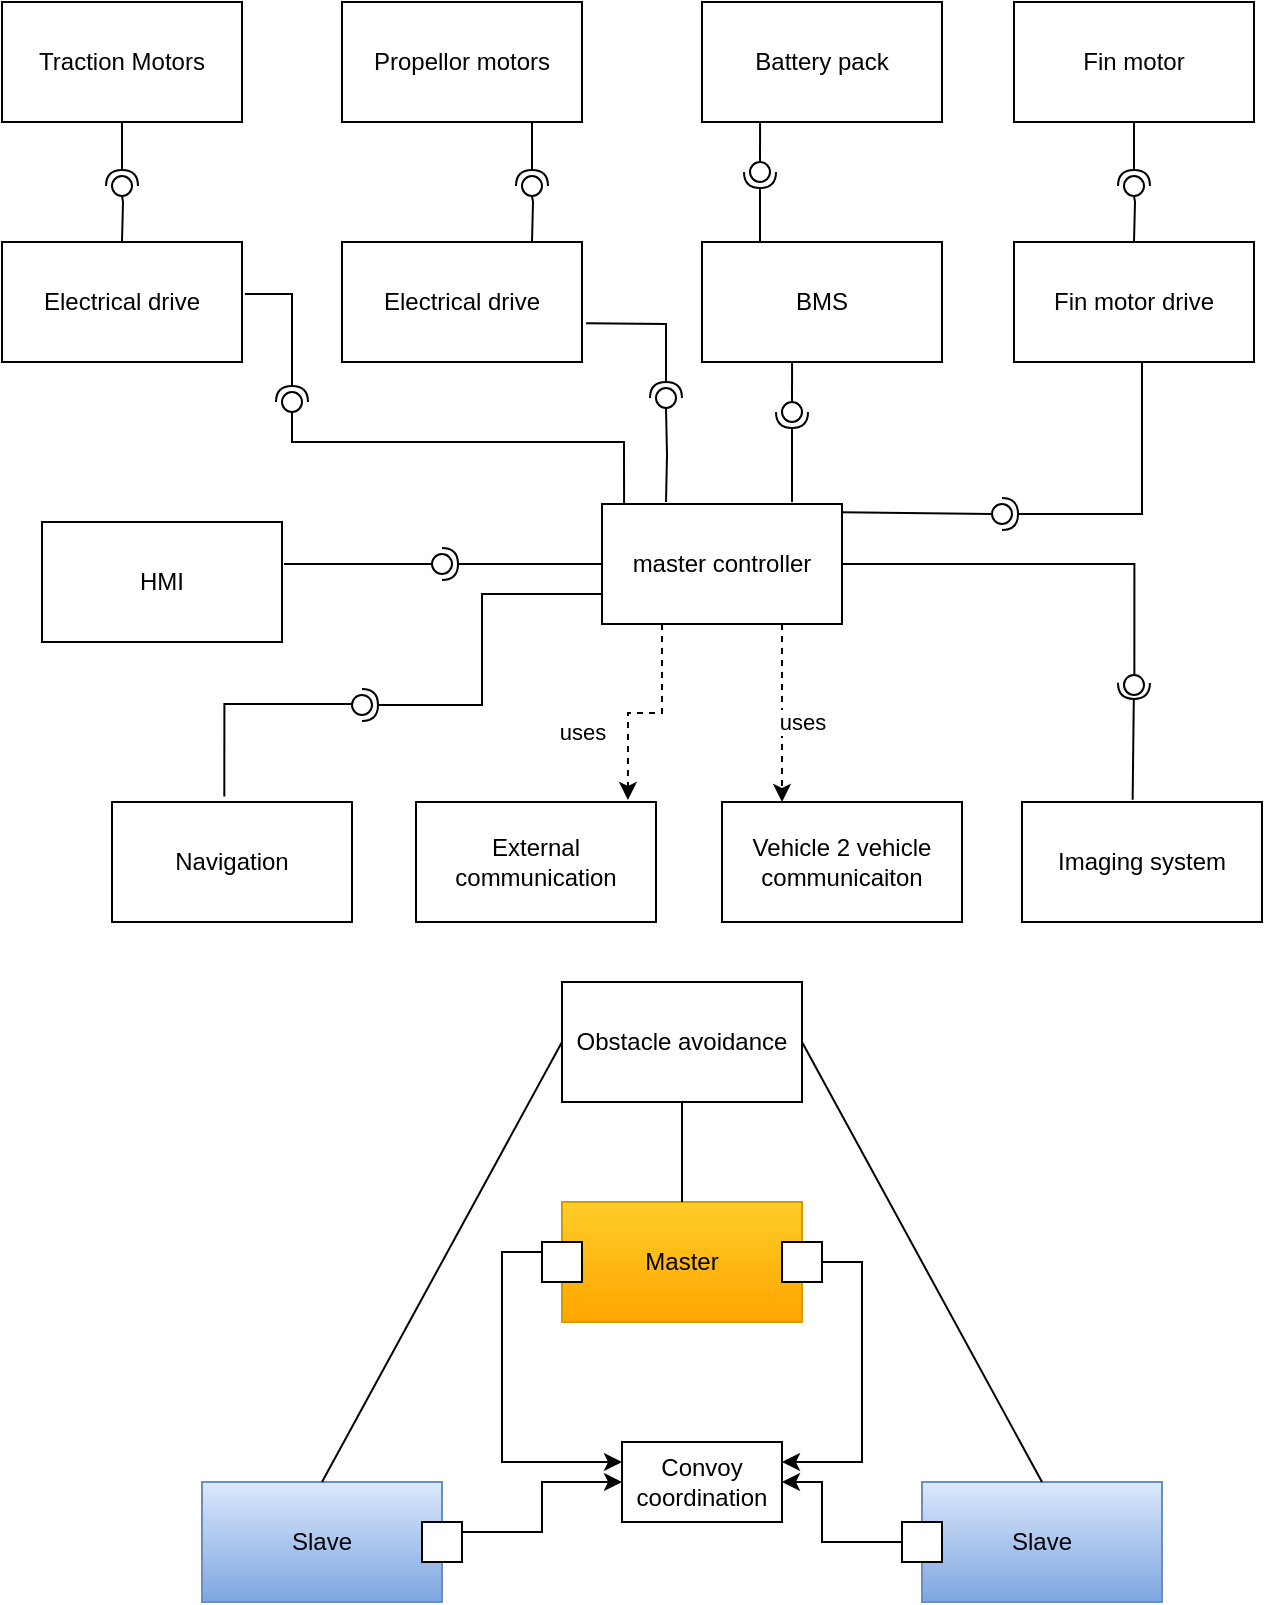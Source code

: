 <mxfile version="13.3.8" type="device"><diagram id="ak_5MSv_RN9Mx5fAI-D1" name="Page-1"><mxGraphModel dx="1574" dy="877" grid="1" gridSize="10" guides="1" tooltips="1" connect="1" arrows="1" fold="1" page="1" pageScale="1" pageWidth="827" pageHeight="1169" math="0" shadow="0"><root><mxCell id="0"/><mxCell id="1" parent="0"/><mxCell id="OMfCBaggSsJar69s-Gkn-106" value="uses" style="edgeStyle=orthogonalEdgeStyle;rounded=0;orthogonalLoop=1;jettySize=auto;html=1;exitX=0.75;exitY=1;exitDx=0;exitDy=0;entryX=0.25;entryY=0;entryDx=0;entryDy=0;dashed=1;" edge="1" parent="1" source="rcdR3SzTMS7TydYxZ_vc-1" target="rcdR3SzTMS7TydYxZ_vc-6"><mxGeometry x="0.101" y="10" relative="1" as="geometry"><mxPoint as="offset"/></mxGeometry></mxCell><mxCell id="OMfCBaggSsJar69s-Gkn-107" style="edgeStyle=orthogonalEdgeStyle;rounded=0;orthogonalLoop=1;jettySize=auto;html=1;exitX=0.25;exitY=1;exitDx=0;exitDy=0;entryX=0.883;entryY=-0.017;entryDx=0;entryDy=0;entryPerimeter=0;dashed=1;" edge="1" parent="1" source="rcdR3SzTMS7TydYxZ_vc-1" target="rcdR3SzTMS7TydYxZ_vc-4"><mxGeometry relative="1" as="geometry"/></mxCell><mxCell id="OMfCBaggSsJar69s-Gkn-108" value="uses" style="edgeLabel;html=1;align=center;verticalAlign=middle;resizable=0;points=[];" vertex="1" connectable="0" parent="OMfCBaggSsJar69s-Gkn-107"><mxGeometry x="0.353" y="1" relative="1" as="geometry"><mxPoint x="-23.99" as="offset"/></mxGeometry></mxCell><mxCell id="rcdR3SzTMS7TydYxZ_vc-1" value="master controller" style="rounded=0;whiteSpace=wrap;html=1;" parent="1" vertex="1"><mxGeometry x="340" y="281" width="120" height="60" as="geometry"/></mxCell><mxCell id="rcdR3SzTMS7TydYxZ_vc-18" value="BMS" style="rounded=0;whiteSpace=wrap;html=1;" parent="1" vertex="1"><mxGeometry x="390" y="150" width="120" height="60" as="geometry"/></mxCell><mxCell id="rcdR3SzTMS7TydYxZ_vc-20" value="Battery pack" style="rounded=0;whiteSpace=wrap;html=1;" parent="1" vertex="1"><mxGeometry x="390" y="30" width="120" height="60" as="geometry"/></mxCell><mxCell id="rcdR3SzTMS7TydYxZ_vc-11" value="Electrical drive" style="rounded=0;whiteSpace=wrap;html=1;" parent="1" vertex="1"><mxGeometry x="210" y="150" width="120" height="60" as="geometry"/></mxCell><mxCell id="rcdR3SzTMS7TydYxZ_vc-13" value="Propellor motors" style="rounded=0;whiteSpace=wrap;html=1;" parent="1" vertex="1"><mxGeometry x="210" y="30" width="120" height="60" as="geometry"/></mxCell><mxCell id="rcdR3SzTMS7TydYxZ_vc-4" value="External communication" style="rounded=0;whiteSpace=wrap;html=1;" parent="1" vertex="1"><mxGeometry x="247" y="430" width="120" height="60" as="geometry"/></mxCell><mxCell id="rcdR3SzTMS7TydYxZ_vc-2" value="HMI" style="rounded=0;whiteSpace=wrap;html=1;" parent="1" vertex="1"><mxGeometry x="60" y="290" width="120" height="60" as="geometry"/></mxCell><mxCell id="rcdR3SzTMS7TydYxZ_vc-6" value="Vehicle 2 vehicle communicaiton" style="rounded=0;whiteSpace=wrap;html=1;" parent="1" vertex="1"><mxGeometry x="400" y="430" width="120" height="60" as="geometry"/></mxCell><mxCell id="rcdR3SzTMS7TydYxZ_vc-7" value="Imaging system" style="rounded=0;whiteSpace=wrap;html=1;" parent="1" vertex="1"><mxGeometry x="550" y="430" width="120" height="60" as="geometry"/></mxCell><mxCell id="rcdR3SzTMS7TydYxZ_vc-8" value="Electrical drive" style="rounded=0;whiteSpace=wrap;html=1;" parent="1" vertex="1"><mxGeometry x="40" y="150" width="120" height="60" as="geometry"/></mxCell><mxCell id="rcdR3SzTMS7TydYxZ_vc-9" value="Traction Motors" style="rounded=0;whiteSpace=wrap;html=1;" parent="1" vertex="1"><mxGeometry x="40" y="30" width="120" height="60" as="geometry"/></mxCell><mxCell id="rcdR3SzTMS7TydYxZ_vc-27" value="Navigation" style="rounded=0;whiteSpace=wrap;html=1;" parent="1" vertex="1"><mxGeometry x="95" y="430" width="120" height="60" as="geometry"/></mxCell><mxCell id="OMfCBaggSsJar69s-Gkn-17" value="" style="ellipse;whiteSpace=wrap;html=1;fontFamily=Helvetica;fontSize=12;fontColor=#000000;align=center;strokeColor=#000000;fillColor=#ffffff;points=[];aspect=fixed;resizable=0;" vertex="1" parent="1"><mxGeometry x="300" y="117" width="10" height="10" as="geometry"/></mxCell><mxCell id="OMfCBaggSsJar69s-Gkn-21" value="" style="edgeStyle=orthogonalEdgeStyle;rounded=0;orthogonalLoop=1;jettySize=auto;html=1;endArrow=none;endFill=0;exitX=0.5;exitY=0;exitDx=0;exitDy=0;" edge="1" parent="1" target="OMfCBaggSsJar69s-Gkn-17"><mxGeometry relative="1" as="geometry"><mxPoint x="305" y="150" as="sourcePoint"/><mxPoint x="305" y="180" as="targetPoint"/></mxGeometry></mxCell><mxCell id="OMfCBaggSsJar69s-Gkn-23" value="" style="rounded=0;orthogonalLoop=1;jettySize=auto;html=1;endArrow=halfCircle;endFill=0;endSize=6;strokeWidth=1;exitX=0.5;exitY=1;exitDx=0;exitDy=0;" edge="1" parent="1"><mxGeometry relative="1" as="geometry"><mxPoint x="305" y="90" as="sourcePoint"/><mxPoint x="305" y="122" as="targetPoint"/></mxGeometry></mxCell><mxCell id="OMfCBaggSsJar69s-Gkn-26" value="Fin motor drive" style="rounded=0;whiteSpace=wrap;html=1;" vertex="1" parent="1"><mxGeometry x="546" y="150" width="120" height="60" as="geometry"/></mxCell><mxCell id="OMfCBaggSsJar69s-Gkn-27" value="Fin motor" style="rounded=0;whiteSpace=wrap;html=1;" vertex="1" parent="1"><mxGeometry x="546" y="30" width="120" height="60" as="geometry"/></mxCell><mxCell id="OMfCBaggSsJar69s-Gkn-60" value="" style="ellipse;whiteSpace=wrap;html=1;fontFamily=Helvetica;fontSize=12;fontColor=#000000;align=center;strokeColor=#000000;fillColor=#ffffff;points=[];aspect=fixed;resizable=0;" vertex="1" parent="1"><mxGeometry x="601" y="366.46" width="10" height="10" as="geometry"/></mxCell><mxCell id="OMfCBaggSsJar69s-Gkn-61" value="" style="rounded=0;orthogonalLoop=1;jettySize=auto;html=1;endArrow=halfCircle;endFill=0;endSize=6;strokeWidth=1;exitX=0.461;exitY=-0.019;exitDx=0;exitDy=0;exitPerimeter=0;" edge="1" parent="1" source="rcdR3SzTMS7TydYxZ_vc-7"><mxGeometry relative="1" as="geometry"><mxPoint x="606" y="410.46" as="sourcePoint"/><mxPoint x="606" y="370.46" as="targetPoint"/></mxGeometry></mxCell><mxCell id="OMfCBaggSsJar69s-Gkn-62" value="" style="endArrow=none;html=1;exitX=1;exitY=0.5;exitDx=0;exitDy=0;entryX=0.519;entryY=-0.051;entryDx=0;entryDy=0;entryPerimeter=0;endFill=0;rounded=0;edgeStyle=orthogonalEdgeStyle;" edge="1" parent="1" target="OMfCBaggSsJar69s-Gkn-60" source="rcdR3SzTMS7TydYxZ_vc-1"><mxGeometry width="50" height="50" relative="1" as="geometry"><mxPoint x="606.32" y="341.0" as="sourcePoint"/><mxPoint x="656" y="330.46" as="targetPoint"/></mxGeometry></mxCell><mxCell id="OMfCBaggSsJar69s-Gkn-74" value="" style="rounded=0;orthogonalLoop=1;jettySize=auto;html=1;endArrow=none;endFill=0;exitX=0.417;exitY=1;exitDx=0;exitDy=0;exitPerimeter=0;" edge="1" parent="1" target="OMfCBaggSsJar69s-Gkn-76"><mxGeometry relative="1" as="geometry"><mxPoint x="419.04" y="90" as="sourcePoint"/></mxGeometry></mxCell><mxCell id="OMfCBaggSsJar69s-Gkn-75" value="" style="rounded=0;orthogonalLoop=1;jettySize=auto;html=1;endArrow=halfCircle;endFill=0;entryX=0.5;entryY=0.5;entryDx=0;entryDy=0;endSize=6;strokeWidth=1;exitX=0.5;exitY=0.5;exitDx=0;exitDy=0;" edge="1" parent="1" target="OMfCBaggSsJar69s-Gkn-76"><mxGeometry relative="1" as="geometry"><mxPoint x="419" y="150" as="sourcePoint"/></mxGeometry></mxCell><mxCell id="OMfCBaggSsJar69s-Gkn-76" value="" style="ellipse;whiteSpace=wrap;html=1;fontFamily=Helvetica;fontSize=12;fontColor=#000000;align=center;strokeColor=#000000;fillColor=#ffffff;points=[];aspect=fixed;resizable=0;direction=east;" vertex="1" parent="1"><mxGeometry x="414" y="110" width="10" height="10" as="geometry"/></mxCell><mxCell id="OMfCBaggSsJar69s-Gkn-80" value="" style="ellipse;whiteSpace=wrap;html=1;fontFamily=Helvetica;fontSize=12;fontColor=#000000;align=center;strokeColor=#000000;fillColor=#ffffff;points=[];aspect=fixed;resizable=0;" vertex="1" parent="1"><mxGeometry x="95" y="117" width="10" height="10" as="geometry"/></mxCell><mxCell id="OMfCBaggSsJar69s-Gkn-81" value="" style="edgeStyle=orthogonalEdgeStyle;rounded=0;orthogonalLoop=1;jettySize=auto;html=1;endArrow=none;endFill=0;exitX=0.5;exitY=0;exitDx=0;exitDy=0;" edge="1" parent="1" target="OMfCBaggSsJar69s-Gkn-80"><mxGeometry relative="1" as="geometry"><mxPoint x="100" y="150.0" as="sourcePoint"/><mxPoint x="100" y="180" as="targetPoint"/></mxGeometry></mxCell><mxCell id="OMfCBaggSsJar69s-Gkn-82" value="" style="rounded=0;orthogonalLoop=1;jettySize=auto;html=1;endArrow=halfCircle;endFill=0;endSize=6;strokeWidth=1;exitX=0.5;exitY=1;exitDx=0;exitDy=0;" edge="1" parent="1"><mxGeometry relative="1" as="geometry"><mxPoint x="100" y="90" as="sourcePoint"/><mxPoint x="100" y="122" as="targetPoint"/></mxGeometry></mxCell><mxCell id="OMfCBaggSsJar69s-Gkn-83" value="" style="ellipse;whiteSpace=wrap;html=1;fontFamily=Helvetica;fontSize=12;fontColor=#000000;align=center;strokeColor=#000000;fillColor=#ffffff;points=[];aspect=fixed;resizable=0;" vertex="1" parent="1"><mxGeometry x="601" y="117" width="10" height="10" as="geometry"/></mxCell><mxCell id="OMfCBaggSsJar69s-Gkn-84" value="" style="edgeStyle=orthogonalEdgeStyle;rounded=0;orthogonalLoop=1;jettySize=auto;html=1;endArrow=none;endFill=0;exitX=0.5;exitY=0;exitDx=0;exitDy=0;" edge="1" parent="1" target="OMfCBaggSsJar69s-Gkn-83"><mxGeometry relative="1" as="geometry"><mxPoint x="606" y="150.0" as="sourcePoint"/><mxPoint x="606" y="180" as="targetPoint"/></mxGeometry></mxCell><mxCell id="OMfCBaggSsJar69s-Gkn-85" value="" style="rounded=0;orthogonalLoop=1;jettySize=auto;html=1;endArrow=halfCircle;endFill=0;endSize=6;strokeWidth=1;exitX=0.5;exitY=1;exitDx=0;exitDy=0;" edge="1" parent="1"><mxGeometry relative="1" as="geometry"><mxPoint x="606" y="90" as="sourcePoint"/><mxPoint x="606" y="122" as="targetPoint"/></mxGeometry></mxCell><mxCell id="OMfCBaggSsJar69s-Gkn-88" value="" style="rounded=0;orthogonalLoop=1;jettySize=auto;html=1;endArrow=none;endFill=0;exitX=0.997;exitY=0.069;exitDx=0;exitDy=0;exitPerimeter=0;" edge="1" target="OMfCBaggSsJar69s-Gkn-90" parent="1" source="rcdR3SzTMS7TydYxZ_vc-1"><mxGeometry relative="1" as="geometry"><mxPoint x="520" y="286" as="sourcePoint"/></mxGeometry></mxCell><mxCell id="OMfCBaggSsJar69s-Gkn-89" value="" style="rounded=0;orthogonalLoop=1;jettySize=auto;html=1;endArrow=halfCircle;endFill=0;entryX=0.5;entryY=0.5;entryDx=0;entryDy=0;endSize=6;strokeWidth=1;exitX=0.824;exitY=1;exitDx=0;exitDy=0;exitPerimeter=0;edgeStyle=orthogonalEdgeStyle;" edge="1" target="OMfCBaggSsJar69s-Gkn-90" parent="1" source="OMfCBaggSsJar69s-Gkn-26"><mxGeometry relative="1" as="geometry"><mxPoint x="560" y="286" as="sourcePoint"/><Array as="points"><mxPoint x="610" y="210"/><mxPoint x="610" y="286"/></Array></mxGeometry></mxCell><mxCell id="OMfCBaggSsJar69s-Gkn-90" value="" style="ellipse;whiteSpace=wrap;html=1;fontFamily=Helvetica;fontSize=12;fontColor=#000000;align=center;strokeColor=#000000;fillColor=#ffffff;points=[];aspect=fixed;resizable=0;" vertex="1" parent="1"><mxGeometry x="535" y="281" width="10" height="10" as="geometry"/></mxCell><mxCell id="OMfCBaggSsJar69s-Gkn-91" value="" style="rounded=0;orthogonalLoop=1;jettySize=auto;html=1;endArrow=none;endFill=0;exitX=0.417;exitY=1;exitDx=0;exitDy=0;exitPerimeter=0;" edge="1" parent="1" target="OMfCBaggSsJar69s-Gkn-93"><mxGeometry relative="1" as="geometry"><mxPoint x="435.04" y="210" as="sourcePoint"/></mxGeometry></mxCell><mxCell id="OMfCBaggSsJar69s-Gkn-92" value="" style="rounded=0;orthogonalLoop=1;jettySize=auto;html=1;endArrow=halfCircle;endFill=0;entryX=0.5;entryY=0.5;entryDx=0;entryDy=0;endSize=6;strokeWidth=1;" edge="1" parent="1" target="OMfCBaggSsJar69s-Gkn-93"><mxGeometry relative="1" as="geometry"><mxPoint x="435" y="280" as="sourcePoint"/></mxGeometry></mxCell><mxCell id="OMfCBaggSsJar69s-Gkn-93" value="" style="ellipse;whiteSpace=wrap;html=1;fontFamily=Helvetica;fontSize=12;fontColor=#000000;align=center;strokeColor=#000000;fillColor=#ffffff;points=[];aspect=fixed;resizable=0;direction=east;" vertex="1" parent="1"><mxGeometry x="430" y="230" width="10" height="10" as="geometry"/></mxCell><mxCell id="OMfCBaggSsJar69s-Gkn-94" value="" style="ellipse;whiteSpace=wrap;html=1;fontFamily=Helvetica;fontSize=12;fontColor=#000000;align=center;strokeColor=#000000;fillColor=#ffffff;points=[];aspect=fixed;resizable=0;" vertex="1" parent="1"><mxGeometry x="367" y="223" width="10" height="10" as="geometry"/></mxCell><mxCell id="OMfCBaggSsJar69s-Gkn-95" value="" style="edgeStyle=orthogonalEdgeStyle;rounded=0;orthogonalLoop=1;jettySize=auto;html=1;endArrow=none;endFill=0;" edge="1" parent="1" target="OMfCBaggSsJar69s-Gkn-94"><mxGeometry relative="1" as="geometry"><mxPoint x="372" y="280" as="sourcePoint"/><mxPoint x="372" y="286" as="targetPoint"/></mxGeometry></mxCell><mxCell id="OMfCBaggSsJar69s-Gkn-96" value="" style="rounded=0;orthogonalLoop=1;jettySize=auto;html=1;endArrow=halfCircle;endFill=0;endSize=6;strokeWidth=1;exitX=1.017;exitY=0.678;exitDx=0;exitDy=0;exitPerimeter=0;" edge="1" parent="1" source="rcdR3SzTMS7TydYxZ_vc-11"><mxGeometry relative="1" as="geometry"><mxPoint x="372" y="196" as="sourcePoint"/><mxPoint x="372" y="228" as="targetPoint"/><Array as="points"><mxPoint x="372" y="191"/></Array></mxGeometry></mxCell><mxCell id="OMfCBaggSsJar69s-Gkn-100" value="" style="ellipse;whiteSpace=wrap;html=1;fontFamily=Helvetica;fontSize=12;fontColor=#000000;align=center;strokeColor=#000000;fillColor=#ffffff;points=[];aspect=fixed;resizable=0;" vertex="1" parent="1"><mxGeometry x="180" y="225" width="10" height="10" as="geometry"/></mxCell><mxCell id="OMfCBaggSsJar69s-Gkn-101" value="" style="edgeStyle=orthogonalEdgeStyle;rounded=0;orthogonalLoop=1;jettySize=auto;html=1;endArrow=none;endFill=0;exitX=0.092;exitY=-0.003;exitDx=0;exitDy=0;exitPerimeter=0;" edge="1" parent="1" target="OMfCBaggSsJar69s-Gkn-100" source="rcdR3SzTMS7TydYxZ_vc-1"><mxGeometry relative="1" as="geometry"><mxPoint x="185" y="258" as="sourcePoint"/><mxPoint x="185" y="288" as="targetPoint"/><Array as="points"><mxPoint x="351" y="250"/><mxPoint x="185" y="250"/></Array></mxGeometry></mxCell><mxCell id="OMfCBaggSsJar69s-Gkn-102" value="" style="rounded=0;orthogonalLoop=1;jettySize=auto;html=1;endArrow=halfCircle;endFill=0;endSize=6;strokeWidth=1;exitX=1.012;exitY=0.433;exitDx=0;exitDy=0;exitPerimeter=0;" edge="1" parent="1" source="rcdR3SzTMS7TydYxZ_vc-8"><mxGeometry relative="1" as="geometry"><mxPoint x="185" y="198" as="sourcePoint"/><mxPoint x="185" y="230" as="targetPoint"/><Array as="points"><mxPoint x="185" y="176"/></Array></mxGeometry></mxCell><mxCell id="OMfCBaggSsJar69s-Gkn-103" value="" style="rounded=0;orthogonalLoop=1;jettySize=auto;html=1;endArrow=none;endFill=0;" edge="1" target="OMfCBaggSsJar69s-Gkn-105" parent="1"><mxGeometry relative="1" as="geometry"><mxPoint x="181" y="311" as="sourcePoint"/></mxGeometry></mxCell><mxCell id="OMfCBaggSsJar69s-Gkn-104" value="" style="rounded=0;orthogonalLoop=1;jettySize=auto;html=1;endArrow=halfCircle;endFill=0;entryX=0.5;entryY=0.5;entryDx=0;entryDy=0;endSize=6;strokeWidth=1;exitX=0;exitY=0.5;exitDx=0;exitDy=0;" edge="1" target="OMfCBaggSsJar69s-Gkn-105" parent="1" source="rcdR3SzTMS7TydYxZ_vc-1"><mxGeometry relative="1" as="geometry"><mxPoint x="280" y="311" as="sourcePoint"/></mxGeometry></mxCell><mxCell id="OMfCBaggSsJar69s-Gkn-105" value="" style="ellipse;whiteSpace=wrap;html=1;fontFamily=Helvetica;fontSize=12;fontColor=#000000;align=center;strokeColor=#000000;fillColor=#ffffff;points=[];aspect=fixed;resizable=0;" vertex="1" parent="1"><mxGeometry x="255" y="306" width="10" height="10" as="geometry"/></mxCell><mxCell id="OMfCBaggSsJar69s-Gkn-109" value="" style="rounded=0;orthogonalLoop=1;jettySize=auto;html=1;endArrow=none;endFill=0;exitX=0.468;exitY=-0.045;exitDx=0;exitDy=0;exitPerimeter=0;edgeStyle=orthogonalEdgeStyle;" edge="1" target="OMfCBaggSsJar69s-Gkn-111" parent="1" source="rcdR3SzTMS7TydYxZ_vc-27"><mxGeometry relative="1" as="geometry"><mxPoint x="207" y="381.46" as="sourcePoint"/><Array as="points"><mxPoint x="151" y="381"/></Array></mxGeometry></mxCell><mxCell id="OMfCBaggSsJar69s-Gkn-110" value="" style="rounded=0;orthogonalLoop=1;jettySize=auto;html=1;endArrow=halfCircle;endFill=0;entryX=0.5;entryY=0.5;entryDx=0;entryDy=0;endSize=6;strokeWidth=1;exitX=0;exitY=0.75;exitDx=0;exitDy=0;edgeStyle=orthogonalEdgeStyle;" edge="1" target="OMfCBaggSsJar69s-Gkn-111" parent="1" source="rcdR3SzTMS7TydYxZ_vc-1"><mxGeometry relative="1" as="geometry"><mxPoint x="310" y="350" as="sourcePoint"/><Array as="points"><mxPoint x="280" y="326"/><mxPoint x="280" y="382"/></Array></mxGeometry></mxCell><mxCell id="OMfCBaggSsJar69s-Gkn-111" value="" style="ellipse;whiteSpace=wrap;html=1;fontFamily=Helvetica;fontSize=12;fontColor=#000000;align=center;strokeColor=#000000;fillColor=#ffffff;points=[];aspect=fixed;resizable=0;" vertex="1" parent="1"><mxGeometry x="215" y="376.46" width="10" height="10" as="geometry"/></mxCell><mxCell id="OMfCBaggSsJar69s-Gkn-114" value="Master" style="rounded=0;whiteSpace=wrap;html=1;gradientColor=#ffa500;fillColor=#ffcd28;strokeColor=#d79b00;" vertex="1" parent="1"><mxGeometry x="320" y="630" width="120" height="60" as="geometry"/></mxCell><mxCell id="OMfCBaggSsJar69s-Gkn-115" value="Slave" style="rounded=0;whiteSpace=wrap;html=1;gradientColor=#7ea6e0;fillColor=#dae8fc;strokeColor=#6c8ebf;" vertex="1" parent="1"><mxGeometry x="140" y="770" width="120" height="60" as="geometry"/></mxCell><mxCell id="OMfCBaggSsJar69s-Gkn-116" value="Slave" style="rounded=0;whiteSpace=wrap;html=1;gradientColor=#7ea6e0;fillColor=#dae8fc;strokeColor=#6c8ebf;" vertex="1" parent="1"><mxGeometry x="500" y="770" width="120" height="60" as="geometry"/></mxCell><mxCell id="OMfCBaggSsJar69s-Gkn-117" style="edgeStyle=orthogonalEdgeStyle;rounded=0;orthogonalLoop=1;jettySize=auto;html=1;exitX=1;exitY=0.25;exitDx=0;exitDy=0;entryX=0;entryY=0.5;entryDx=0;entryDy=0;" edge="1" parent="1" source="OMfCBaggSsJar69s-Gkn-118" target="OMfCBaggSsJar69s-Gkn-125"><mxGeometry relative="1" as="geometry"/></mxCell><mxCell id="OMfCBaggSsJar69s-Gkn-118" value="" style="rounded=0;whiteSpace=wrap;html=1;" vertex="1" parent="1"><mxGeometry x="250" y="790" width="20" height="20" as="geometry"/></mxCell><mxCell id="OMfCBaggSsJar69s-Gkn-119" style="edgeStyle=orthogonalEdgeStyle;rounded=0;orthogonalLoop=1;jettySize=auto;html=1;exitX=0;exitY=0.5;exitDx=0;exitDy=0;entryX=1;entryY=0.5;entryDx=0;entryDy=0;" edge="1" parent="1" source="OMfCBaggSsJar69s-Gkn-120" target="OMfCBaggSsJar69s-Gkn-125"><mxGeometry relative="1" as="geometry"><mxPoint x="426" y="850" as="targetPoint"/><mxPoint x="460" y="810" as="sourcePoint"/><Array as="points"><mxPoint x="450" y="800"/><mxPoint x="450" y="770"/></Array></mxGeometry></mxCell><mxCell id="OMfCBaggSsJar69s-Gkn-120" value="" style="rounded=0;whiteSpace=wrap;html=1;" vertex="1" parent="1"><mxGeometry x="490" y="790" width="20" height="20" as="geometry"/></mxCell><mxCell id="OMfCBaggSsJar69s-Gkn-121" style="edgeStyle=orthogonalEdgeStyle;rounded=0;orthogonalLoop=1;jettySize=auto;html=1;exitX=0;exitY=0.25;exitDx=0;exitDy=0;entryX=0;entryY=0.25;entryDx=0;entryDy=0;" edge="1" parent="1" source="OMfCBaggSsJar69s-Gkn-122" target="OMfCBaggSsJar69s-Gkn-125"><mxGeometry relative="1" as="geometry"/></mxCell><mxCell id="OMfCBaggSsJar69s-Gkn-122" value="" style="rounded=0;whiteSpace=wrap;html=1;" vertex="1" parent="1"><mxGeometry x="310" y="650" width="20" height="20" as="geometry"/></mxCell><mxCell id="OMfCBaggSsJar69s-Gkn-123" style="edgeStyle=orthogonalEdgeStyle;rounded=0;orthogonalLoop=1;jettySize=auto;html=1;exitX=1;exitY=0.5;exitDx=0;exitDy=0;entryX=1;entryY=0.25;entryDx=0;entryDy=0;" edge="1" parent="1" source="OMfCBaggSsJar69s-Gkn-124" target="OMfCBaggSsJar69s-Gkn-125"><mxGeometry relative="1" as="geometry"/></mxCell><mxCell id="OMfCBaggSsJar69s-Gkn-124" value="" style="rounded=0;whiteSpace=wrap;html=1;" vertex="1" parent="1"><mxGeometry x="430" y="650" width="20" height="20" as="geometry"/></mxCell><mxCell id="OMfCBaggSsJar69s-Gkn-125" value="Convoy coordination" style="rounded=0;whiteSpace=wrap;html=1;" vertex="1" parent="1"><mxGeometry x="350" y="750" width="80" height="40" as="geometry"/></mxCell><mxCell id="OMfCBaggSsJar69s-Gkn-126" value="Obstacle avoidance" style="rounded=0;whiteSpace=wrap;html=1;" vertex="1" parent="1"><mxGeometry x="320" y="520" width="120" height="60" as="geometry"/></mxCell><mxCell id="OMfCBaggSsJar69s-Gkn-127" value="" style="endArrow=none;html=1;" edge="1" parent="1" source="OMfCBaggSsJar69s-Gkn-114" target="OMfCBaggSsJar69s-Gkn-126"><mxGeometry width="50" height="50" relative="1" as="geometry"><mxPoint x="360" y="670" as="sourcePoint"/><mxPoint x="410" y="620" as="targetPoint"/></mxGeometry></mxCell><mxCell id="OMfCBaggSsJar69s-Gkn-128" value="" style="endArrow=none;html=1;exitX=0.5;exitY=0;exitDx=0;exitDy=0;entryX=0;entryY=0.5;entryDx=0;entryDy=0;" edge="1" parent="1" source="OMfCBaggSsJar69s-Gkn-115" target="OMfCBaggSsJar69s-Gkn-126"><mxGeometry width="50" height="50" relative="1" as="geometry"><mxPoint x="360" y="670" as="sourcePoint"/><mxPoint x="410" y="620" as="targetPoint"/></mxGeometry></mxCell><mxCell id="OMfCBaggSsJar69s-Gkn-129" value="" style="endArrow=none;html=1;exitX=0.5;exitY=0;exitDx=0;exitDy=0;entryX=1;entryY=0.5;entryDx=0;entryDy=0;" edge="1" parent="1" source="OMfCBaggSsJar69s-Gkn-116" target="OMfCBaggSsJar69s-Gkn-126"><mxGeometry width="50" height="50" relative="1" as="geometry"><mxPoint x="520" y="700" as="sourcePoint"/><mxPoint x="410" y="620" as="targetPoint"/></mxGeometry></mxCell></root></mxGraphModel></diagram></mxfile>
